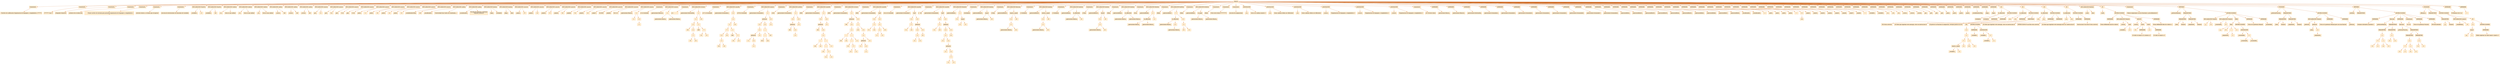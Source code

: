 digraph G {node[shape=box, style=filled, color=blanchedalmond]; edge[color=chocolate3];rankdir=UD 

raiz [ label ="INICIO"];
raiz ->nodo0_com_m;nodo0_com_m [ label ="Comentario "];
nodo0_id_c_m [ label ="/*Archivo de calificacion Organizacion de lenguajes y compiladores 1*******/"];
nodo0_com_m ->nodo0_id_c_m;
raiz ->nodo1_com_m;nodo1_com_m [ label ="Comentario "];
nodo1_id_c_m [ label ="/******** Usac */"];
nodo1_com_m ->nodo1_id_c_m;
raiz ->nodo0_com;nodo0_com [ label ="Comentario "];
nodo0_id_c [ label ="//Segundo Semestre
"];
nodo0_com ->nodo0_id_c;
raiz ->nodo1_com;nodo1_com [ label ="Comentario "];
nodo1_id_c [ label ="/////inicio de la traduccion
"];
nodo1_com ->nodo1_id_c;
raiz ->nodo2_com_m;nodo2_com_m [ label ="Comentario "];
nodo2_id_c_m [ label ="/*
        Primer archivo de entrada para proyecto organizacion de lenguajes y compiladores 1
*/"];
nodo2_com_m ->nodo2_id_c_m;
raiz ->nodo2_com;nodo2_com [ label ="Comentario "];
nodo2_id_c [ label ="//errores lexicos, se tienen que recuperar!
"];
nodo2_com ->nodo2_id_c;
raiz ->nodo3_com;nodo3_com [ label ="Comentario "];
nodo3_id_c [ label ="//seccion de declraciones de funciones de variables
"];
nodo3_com ->nodo3_id_c;
raiz ->nodo0_de;nodo0_de [ label ="DECLARACION NumEro"];
nodo1_id [ label ="_variable1_"];
nodo0_de ->nodo1_id;nodo0_de ->nodo2_op;
nodo2_op [ label ="5"];
raiz ->nodo1_de;nodo1_de [ label ="DECLARACION NumEro"];
nodo2_id [ label ="_variable2_"];
nodo1_de ->nodo2_id;nodo1_de ->nodo5_op;
nodo5_op [ label ="50"];
raiz ->nodo2_de,nodo3_de,nodo4_de;nodo2_de [ label ="DECLARACION CadenA"];
nodo3_id [ label ="_v1_"];
nodo2_de ->nodo3_id;nodo2_de ->nodo8_op;
nodo8_op [ label ="'esta es una cadena'"];
nodo3_de [ label ="DECLARACION CadenA"];
nodo4_id [ label ="_v2_"];
nodo3_de ->nodo4_id;nodo3_de ->nodo11_op;
nodo11_op [ label ="'esta es una cadena'"];
nodo4_de [ label ="DECLARACION CadenA"];
nodo5_id [ label ="_v3_"];
nodo4_de ->nodo5_id;nodo4_de ->nodo14_op;
nodo14_op [ label ="'esta es una cadena'"];
raiz ->nodo5_de;nodo5_de [ label ="DECLARACION cadena"];
nodo6_id [ label ="_curso1_"];
nodo5_de ->nodo6_id;nodo5_de ->nodo17_op;
nodo17_op [ label ="'olc'"];
raiz ->nodo6_de;nodo6_de [ label ="DECLARACION cadena"];
nodo7_id [ label ="_curso2_"];
nodo6_de ->nodo7_id;nodo6_de ->nodo20_op;
nodo20_op [ label ="'olc'"];
raiz ->nodo7_de;nodo7_de [ label ="DECLARACION cadena"];
nodo8_id [ label ="_curso3_"];
nodo7_de ->nodo8_id;nodo7_de ->nodo23_op;
nodo23_op [ label ="'olc'"];
raiz ->nodo8_de;nodo8_de [ label ="DECLARACION numero"];
nodo9_id [ label ="_pi1_"];
nodo8_de ->nodo9_id;nodo8_de ->nodo26_op;
nodo26_op [ label ="3"];
raiz ->nodo9_de;nodo9_de [ label ="DECLARACION numero"];
nodo10_id [ label ="_pi2_"];
nodo9_de ->nodo10_id;nodo9_de ->nodo29_op;
nodo29_op [ label ="3.1"];
raiz ->nodo10_de;nodo10_de [ label ="DECLARACION numero"];
nodo11_id [ label ="_pi3_"];
nodo10_de ->nodo11_id;nodo10_de ->nodo32_op;
nodo32_op [ label ="3.14"];
raiz ->nodo11_de;nodo11_de [ label ="DECLARACION numero"];
nodo12_id [ label ="_pi4_"];
nodo11_de ->nodo12_id;nodo11_de ->nodo35_op;
nodo35_op [ label ="3.141"];
raiz ->nodo12_de;nodo12_de [ label ="DECLARACION numero"];
nodo13_id [ label ="_anio1_"];
nodo12_de ->nodo13_id;nodo12_de ->nodo38_op;
nodo38_op [ label ="1"];
raiz ->nodo13_de;nodo13_de [ label ="DECLARACION numero"];
nodo14_id [ label ="_anio2_"];
nodo13_de ->nodo14_id;nodo13_de ->nodo41_op;
nodo41_op [ label ="9"];
raiz ->nodo14_de;nodo14_de [ label ="DECLARACION numero"];
nodo15_id [ label ="_anio3_"];
nodo14_de ->nodo15_id;nodo14_de ->nodo44_op;
nodo44_op [ label ="4"];
raiz ->nodo15_de;nodo15_de [ label ="DECLARACION numero"];
nodo16_id [ label ="_anio4_"];
nodo15_de ->nodo16_id;nodo15_de ->nodo47_op;
nodo47_op [ label ="5"];
raiz ->nodo16_de;nodo16_de [ label ="DECLARACION numero"];
nodo17_id [ label ="_variableAntesNeg_"];
nodo16_de ->nodo17_id;nodo16_de ->nodo50_op;
nodo50_op [ label ="5.0"];
raiz ->nodo17_de;nodo17_de [ label ="DECLARACION cadena"];
nodo18_id [ label ="_encabezado1_"];
nodo17_de ->nodo18_id;nodo17_de ->nodo53_op;
nodo53_op [ label ="'Universidad San Carlos de Guatemala...;'"];
raiz ->nodo18_de;nodo18_de [ label ="DECLARACION cadena"];
nodo19_id [ label ="_encabezado2_"];
nodo18_de ->nodo19_id;nodo18_de ->nodo56_op;
nodo56_op [ label ="'Escuela de Ciencias y Sistemas
Segundo semestre
'"];
raiz ->nodo19_de;nodo19_de [ label ="DECLARACION boolean"];
nodo20_id [ label ="_flag1_"];
nodo19_de ->nodo20_id;nodo19_de ->nodo59_op;
nodo59_op [ label ="verdadero"];
raiz ->nodo20_de;nodo20_de [ label ="DECLARACION boolean"];
nodo21_id [ label ="_flag2_"];
nodo20_de ->nodo21_id;nodo20_de ->nodo62_op;
nodo62_op [ label ="falso"];
raiz ->nodo21_de;nodo21_de [ label ="DECLARACION caracter"];
nodo22_id [ label ="_name1_"];
nodo21_de ->nodo22_id;nodo21_de ->nodo65_op;
nodo65_op [ label ="'f'"];
raiz ->nodo22_de;nodo22_de [ label ="DECLARACION caracter"];
nodo23_id [ label ="_name2_"];
nodo22_de ->nodo23_id;nodo22_de ->nodo68_op;
nodo68_op [ label ="'e'"];
raiz ->nodo23_de;nodo23_de [ label ="DECLARACION caracter"];
nodo24_id [ label ="_name3_"];
nodo23_de ->nodo24_id;nodo23_de ->nodo71_op;
nodo71_op [ label ="'r'"];
raiz ->nodo24_de,nodo25_de;nodo24_de [ label ="DECLARACION caracter"];
nodo25_id [ label ="_name4_"];
nodo24_de ->nodo25_id;nodo24_de ->nodo74_op;
nodo74_op [ label ="'n'"];
nodo25_de [ label ="DECLARACION caracter"];
nodo26_id [ label ="_name6_"];
nodo25_de ->nodo26_id;nodo25_de ->nodo77_op;
nodo77_op [ label ="'n'"];
raiz ->nodo26_de;nodo26_de [ label ="DECLARACION caracter"];
nodo27_id [ label ="_name5_"];
nodo26_de ->nodo27_id;nodo26_de ->nodo80_op;
nodo80_op [ label ="'a'"];
raiz ->nodo27_de;nodo27_de [ label ="DECLARACION caracter"];
nodo28_id [ label ="_name7_"];
nodo27_de ->nodo28_id;nodo27_de ->nodo83_op;
nodo83_op [ label ="'${100}'"];
raiz ->nodo28_de;nodo28_de [ label ="DECLARACION caracter"];
nodo29_id [ label ="_name8_"];
nodo28_de ->nodo29_id;nodo28_de ->nodo86_op;
nodo86_op [ label ="'${111}'"];
raiz ->nodo29_de;nodo29_de [ label ="DECLARACION numero"];
nodo30_id [ label ="_operaciones1Basica_"];
nodo29_de ->nodo30_id;nodo29_de ->nodo88_op;
nodo88_op [ label ="+"];
nodo88_op ->nodo90_op;
nodo90_op [ label ="1"];

nodo88_op ->nodo92_op;
nodo92_op [ label ="( )"];
nodo92_op ->nodo94_op;
nodo94_op [ label ="1"];


raiz ->nodo4_com;nodo4_com [ label ="Comentario "];
nodo4_id_c [ label ="//2 el resultado
"];
nodo4_com ->nodo4_id_c;
raiz ->nodo30_de;nodo30_de [ label ="DECLARACION numero"];
nodo31_id [ label ="_operaciones1Basica2_"];
nodo30_de ->nodo31_id;nodo30_de ->nodo96_op;
nodo96_op [ label ="+"];
nodo96_op ->nodo98_op;
nodo98_op [ label ="_operaciones1Basica_"];

nodo96_op ->nodo101_op;
nodo101_op [ label ="_operaciones1Basica_"];

raiz ->nodo5_com;nodo5_com [ label ="Comentario "];
nodo5_id_c [ label ="// 4              
"];
nodo5_com ->nodo5_id_c;
raiz ->nodo31_de;nodo31_de [ label ="DECLARACION nUmero"];
nodo32_id [ label ="_operaciones1Intermedia_"];
nodo31_de ->nodo32_id;nodo31_de ->nodo103_op;
nodo103_op [ label ="+"];
nodo103_op ->nodo104_op;
nodo104_op [ label ="+"];
nodo104_op ->nodo105_op;
nodo105_op [ label ="+"];
nodo105_op ->nodo107_op;
nodo107_op [ label ="15"];

nodo105_op ->nodo109_op;
nodo109_op [ label ="( )"];
nodo109_op ->nodo110_op;
nodo110_op [ label ="*"];
nodo110_op ->nodo112_op;
nodo112_op [ label ="9"];

nodo110_op ->nodo115_op;
nodo115_op [ label ="8"];




nodo104_op ->nodo117_op;
nodo117_op [ label ="/"];
nodo117_op ->nodo119_op;
nodo119_op [ label ="200"];

nodo117_op ->nodo121_op;
nodo121_op [ label ="*"];
nodo121_op ->nodo123_op;
nodo123_op [ label ="8"];

nodo121_op ->nodo126_op;
nodo126_op [ label ="3"];




nodo103_op ->nodo129_op;
nodo129_op [ label ="9"];

raiz ->nodo6_com;nodo6_com [ label ="Comentario "];
nodo6_id_c [ label ="//171 el resultado
"];
nodo6_com ->nodo6_id_c;
raiz ->nodo32_de;nodo32_de [ label ="DECLARACION numeRo"];
nodo33_id [ label ="_operaciones1Avanzadas1_"];
nodo32_de ->nodo33_id;nodo32_de ->nodo131_op;
nodo131_op [ label ="( )"];
nodo131_op ->nodo132_op;
nodo132_op [ label ="+"];
nodo132_op ->nodo133_op;
nodo133_op [ label ="+"];
nodo133_op ->nodo134_op;
nodo134_op [ label ="*"];
nodo134_op ->nodo135_op;
nodo135_op [ label ="( )"];
nodo135_op ->nodo136_op;
nodo136_op [ label ="+"];
nodo136_op ->nodo138_op;
nodo138_op [ label ="15"];

nodo136_op ->nodo141_op;
nodo141_op [ label ="9"];



nodo134_op ->nodo144_op;
nodo144_op [ label ="8"];


nodo133_op ->nodo146_op;
nodo146_op [ label ="/"];
nodo146_op ->nodo148_op;
nodo148_op [ label ="200"];

nodo146_op ->nodo150_op;
nodo150_op [ label ="*"];
nodo150_op ->nodo152_op;
nodo152_op [ label ="8"];

nodo150_op ->nodo155_op;
nodo155_op [ label ="3"];




nodo132_op ->nodo158_op;
nodo158_op [ label ="9"];


raiz ->nodo7_com;nodo7_com [ label ="Comentario "];
nodo7_id_c [ label ="//276 el resultado
"];
nodo7_com ->nodo7_id_c;
raiz ->nodo33_de;nodo33_de [ label ="DECLARACION numero"];
nodo34_id [ label ="_operaciones1Avanzadas2_"];
nodo33_de ->nodo34_id;nodo33_de ->nodo160_op;
nodo160_op [ label ="+"];
nodo160_op ->nodo161_op;
nodo161_op [ label ="potencia"];
nodo161_op ->nodo162_op;
nodo162_op [ label ="( )"];
nodo162_op ->nodo163_op;
nodo163_op [ label ="+"];
nodo163_op ->nodo164_op;
nodo164_op [ label ="potencia"];
nodo164_op ->nodo166_op;
nodo166_op [ label ="1"];

nodo164_op ->nodo168_op;
nodo168_op [ label ="( )"];
nodo168_op ->nodo170_op;
nodo170_op [ label ="1"];



nodo163_op ->nodo173_op;
nodo173_op [ label ="2"];



nodo161_op ->nodo175_op;
nodo175_op [ label ="( )"];
nodo175_op ->nodo176_op;
nodo176_op [ label ="-"];
nodo176_op ->nodo177_op;
nodo177_op [ label ="-"];
nodo177_op ->nodo179_op;
nodo179_op [ label ="22.2"];

nodo177_op ->nodo182_op;
nodo182_op [ label ="2.2"];


nodo176_op ->nodo185_op;
nodo185_op [ label ="15"];




nodo160_op ->nodo187_op;
nodo187_op [ label ="( )"];
nodo187_op ->nodo189_op;
nodo189_op [ label ="2"];


raiz ->nodo8_com;nodo8_com [ label ="Comentario "];
nodo8_id_c [ label ="//245
"];
nodo8_com ->nodo8_id_c;
raiz ->nodo34_de;nodo34_de [ label ="DECLARACION nuMero"];
nodo35_id [ label ="_operaciones1Avanzadas3_"];
nodo34_de ->nodo35_id;nodo34_de ->nodo191_op;
nodo191_op [ label ="+"];
nodo191_op ->nodo192_op;
nodo192_op [ label ="( )"];
nodo192_op ->nodo193_op;
nodo193_op [ label ="potencia"];
nodo193_op ->nodo195_op;
nodo195_op [ label ="30"];

nodo193_op ->nodo197_op;
nodo197_op [ label ="( )"];
nodo197_op ->nodo199_op;
nodo199_op [ label ="2"];




nodo191_op ->nodo201_op;
nodo201_op [ label ="( )"];
nodo201_op ->nodo203_op;
nodo203_op [ label ="2"];


raiz ->nodo9_com;nodo9_com [ label ="Comentario "];
nodo9_id_c [ label ="//902
"];
nodo9_com ->nodo9_id_c;
raiz ->nodo35_de;nodo35_de [ label ="DECLARACION numeRo"];
nodo36_id [ label ="_operaciones1Avanzadas4_"];
nodo35_de ->nodo36_id;nodo35_de ->nodo205_op;
nodo205_op [ label ="+"];
nodo205_op ->nodo206_op;
nodo206_op [ label ="( )"];
nodo206_op ->nodo207_op;
nodo207_op [ label ="potencia"];
nodo207_op ->nodo209_op;
nodo209_op [ label ="30"];

nodo207_op ->nodo211_op;
nodo211_op [ label ="( )"];
nodo211_op ->nodo212_op;
nodo212_op [ label ="+"];
nodo212_op ->nodo213_op;
nodo213_op [ label ="-"];
nodo213_op ->nodo215_op;
nodo215_op [ label ="10"];

nodo213_op ->nodo218_op;
nodo218_op [ label ="8"];


nodo212_op ->nodo220_op;
nodo220_op [ label ="-"];
nodo220_op ->nodo221_op;
nodo221_op [ label ="-"];
nodo221_op ->nodo223_op;
nodo223_op [ label ="9"];

nodo221_op ->nodo225_op;
nodo225_op [ label ="*"];
nodo225_op ->nodo227_op;
nodo227_op [ label ="4"];

nodo225_op ->nodo230_op;
nodo230_op [ label ="2"];



nodo220_op ->nodo233_op;
nodo233_op [ label ="1"];






nodo205_op ->nodo235_op;
nodo235_op [ label ="( )"];
nodo235_op ->nodo237_op;
nodo237_op [ label ="2"];


raiz ->nodo10_com;nodo10_com [ label ="Comentario "];
nodo10_id_c [ label ="//902
"];
nodo10_com ->nodo10_id_c;
raiz ->nodo36_de;nodo36_de [ label ="DECLARACION nUmero"];
nodo37_id [ label ="_operaciones1Avanzadas5_"];
nodo36_de ->nodo37_id;nodo36_de ->nodo239_op;
nodo239_op [ label ="+"];
nodo239_op ->nodo240_op;
nodo240_op [ label ="potencia"];
nodo240_op ->nodo242_op;
nodo242_op [ label ="30"];

nodo240_op ->nodo244_op;
nodo244_op [ label ="( )"];
nodo244_op ->nodo245_op;
nodo245_op [ label ="+"];
nodo245_op ->nodo246_op;
nodo246_op [ label ="-"];
nodo246_op ->nodo248_op;
nodo248_op [ label ="10"];

nodo246_op ->nodo251_op;
nodo251_op [ label ="8"];


nodo245_op ->nodo253_op;
nodo253_op [ label ="-"];
nodo253_op ->nodo254_op;
nodo254_op [ label ="-"];
nodo254_op ->nodo256_op;
nodo256_op [ label ="9"];

nodo254_op ->nodo258_op;
nodo258_op [ label ="*"];
nodo258_op ->nodo260_op;
nodo260_op [ label ="4"];

nodo258_op ->nodo263_op;
nodo263_op [ label ="2"];



nodo253_op ->nodo266_op;
nodo266_op [ label ="1"];





nodo239_op ->nodo268_op;
nodo268_op [ label ="( )"];
nodo268_op ->nodo269_op;
nodo269_op [ label ="/"];
nodo269_op ->nodo271_op;
nodo271_op [ label ="15"];

nodo269_op ->nodo273_op;
nodo273_op [ label ="( )"];
nodo273_op ->nodo274_op;
nodo274_op [ label ="+"];
nodo274_op ->nodo275_op;
nodo275_op [ label ="potencia"];
nodo275_op ->nodo277_op;
nodo277_op [ label ="1"];

nodo275_op ->nodo279_op;
nodo279_op [ label ="( )"];
nodo279_op ->nodo281_op;
nodo281_op [ label ="1"];



nodo274_op ->nodo284_op;
nodo284_op [ label ="2"];





raiz ->nodo11_com;nodo11_com [ label ="Comentario "];
nodo11_id_c [ label ="//905
"];
nodo11_com ->nodo11_id_c;
raiz ->nodo37_de;nodo37_de [ label ="DECLARACION numeRo"];
nodo38_id [ label ="_operaciones1Avanzadas6_"];
nodo37_de ->nodo38_id;nodo37_de ->nodo286_op;
nodo286_op [ label ="mod"];
nodo286_op ->nodo287_op;
nodo287_op [ label ="( )"];
nodo287_op ->nodo288_op;
nodo288_op [ label ="*"];
nodo288_op ->nodo290_op;
nodo290_op [ label ="5"];

nodo288_op ->nodo293_op;
nodo293_op [ label ="8"];



nodo286_op ->nodo295_op;
nodo295_op [ label ="( )"];
nodo295_op ->nodo296_op;
nodo296_op [ label ="+"];
nodo296_op ->nodo297_op;
nodo297_op [ label ="+"];
nodo297_op ->nodo299_op;
nodo299_op [ label ="1"];

nodo297_op ->nodo302_op;
nodo302_op [ label ="5"];


nodo296_op ->nodo305_op;
nodo305_op [ label ="6"];



raiz ->nodo12_com;nodo12_com [ label ="Comentario "];
nodo12_id_c [ label ="//4 es el resultado
"];
nodo12_com ->nodo12_id_c;
raiz ->nodo38_de;nodo38_de [ label ="DECLARACION numeRo"];
nodo39_id [ label ="_operaciones1Avanzadas7_"];
nodo38_de ->nodo39_id;nodo38_de ->nodo307_op;
nodo307_op [ label ="mod"];
nodo307_op ->nodo308_op;
nodo308_op [ label ="( )"];
nodo308_op ->nodo309_op;
nodo309_op [ label ="*"];
nodo309_op ->nodo311_op;
nodo311_op [ label ="5"];

nodo309_op ->nodo314_op;
nodo314_op [ label ="8"];



nodo307_op ->nodo316_op;
nodo316_op [ label ="( )"];
nodo316_op ->nodo317_op;
nodo317_op [ label ="potencia"];
nodo317_op ->nodo318_op;
nodo318_op [ label ="( )"];
nodo318_op ->nodo319_op;
nodo319_op [ label ="+"];
nodo319_op ->nodo321_op;
nodo321_op [ label ="5"];

nodo319_op ->nodo324_op;
nodo324_op [ label ="3"];



nodo317_op ->nodo326_op;
nodo326_op [ label ="( )"];
nodo326_op ->nodo328_op;
nodo328_op [ label ="8"];




raiz ->nodo13_com;nodo13_com [ label ="Comentario "];
nodo13_id_c [ label ="//   40
"];
nodo13_com ->nodo13_id_c;
raiz ->nodo39_de;nodo39_de [ label ="DECLARACION numeRo"];
nodo40_id [ label ="_operaciones1Avanzadas8_"];
nodo39_de ->nodo40_id;nodo39_de ->nodo330_op;
nodo330_op [ label ="mod"];
nodo330_op ->nodo331_op;
nodo331_op [ label ="( )"];
nodo331_op ->nodo332_op;
nodo332_op [ label ="*"];
nodo332_op ->nodo334_op;
nodo334_op [ label ="5"];

nodo332_op ->nodo337_op;
nodo337_op [ label ="8"];



nodo330_op ->nodo339_op;
nodo339_op [ label ="( )"];
nodo339_op ->nodo340_op;
nodo340_op [ label ="potencia"];
nodo340_op ->nodo341_op;
nodo341_op [ label ="( )"];
nodo341_op ->nodo342_op;
nodo342_op [ label ="+"];
nodo342_op ->nodo344_op;
nodo344_op [ label ="5"];

nodo342_op ->nodo346_op;
nodo346_op [ label ="( )"];
nodo346_op ->nodo347_op;
nodo347_op [ label ="potencia"];
nodo347_op ->nodo349_op;
nodo349_op [ label ="2"];

nodo347_op ->nodo351_op;
nodo351_op [ label ="( )"];
nodo351_op ->nodo352_op;
nodo352_op [ label ="*"];
nodo352_op ->nodo354_op;
nodo354_op [ label ="2"];

nodo352_op ->nodo357_op;
nodo357_op [ label ="2"];







nodo340_op ->nodo359_op;
nodo359_op [ label ="( )"];
nodo359_op ->nodo361_op;
nodo361_op [ label ="8"];




raiz ->nodo40_de;nodo40_de [ label ="DECLARACION BooleaN"];
nodo41_id [ label ="_operacionRela1_"];
nodo40_de ->nodo41_id;nodo40_de ->nodo363_op;
nodo363_op [ label ="+"];
nodo363_op ->nodo365_op;
nodo365_op [ label ="5"];

nodo363_op ->nodo367_op;
nodo367_op [ label ="mayor"];
nodo367_op ->nodo369_op;
nodo369_op [ label ="5"];

nodo367_op ->nodo372_op;
nodo372_op [ label ="5"];


raiz ->nodo14_com;nodo14_com [ label ="Comentario "];
nodo14_id_c [ label ="//verdadera
"];
nodo14_com ->nodo14_id_c;
raiz ->nodo41_de;nodo41_de [ label ="DECLARACION boolean"];
nodo42_id [ label ="_operacionRela31_"];
nodo41_de ->nodo42_id;nodo41_de ->nodo374_op;
nodo374_op [ label ="mayor"];
nodo374_op ->nodo376_op;
nodo376_op [ label ="_operaciones1Basica_"];

nodo374_op ->nodo379_op;
nodo379_op [ label ="8"];

raiz ->nodo15_com;nodo15_com [ label ="Comentario "];
nodo15_id_c [ label ="// falsa
"];
nodo15_com ->nodo15_id_c;
raiz ->nodo42_de;nodo42_de [ label ="DECLARACION BooLean"];
nodo43_id [ label ="_operacionRela32_"];
nodo42_de ->nodo43_id;nodo42_de ->nodo381_op;
nodo381_op [ label ="mayor_o_igual"];
nodo381_op ->nodo382_op;
nodo382_op [ label ="( )"];
nodo382_op ->nodo383_op;
nodo383_op [ label ="+"];
nodo383_op ->nodo385_op;
nodo385_op [ label ="_operaciones1Basica_"];

nodo383_op ->nodo388_op;
nodo388_op [ label ="6"];



nodo381_op ->nodo391_op;
nodo391_op [ label ="8"];

raiz ->nodo16_com;nodo16_com [ label ="Comentario "];
nodo16_id_c [ label ="// verdadera
"];
nodo16_com ->nodo16_id_c;
raiz ->nodo43_de;nodo43_de [ label ="DECLARACION boolean"];
nodo44_id [ label ="_operacionRela33_"];
nodo43_de ->nodo44_id;nodo43_de ->nodo393_op;
nodo393_op [ label ="menor_o_igual"];
nodo393_op ->nodo394_op;
nodo394_op [ label ="( )"];
nodo394_op ->nodo395_op;
nodo395_op [ label ="+"];
nodo395_op ->nodo397_op;
nodo397_op [ label ="_operaciones1Basica_"];

nodo395_op ->nodo400_op;
nodo400_op [ label ="6"];



nodo393_op ->nodo403_op;
nodo403_op [ label ="8"];

raiz ->nodo17_com;nodo17_com [ label ="Comentario "];
nodo17_id_c [ label ="// verdadera
"];
nodo17_com ->nodo17_id_c;
raiz ->nodo44_de;nodo44_de [ label ="DECLARACION booleAn"];
nodo45_id [ label ="_operacionRela4_"];
nodo44_de ->nodo45_id;nodo44_de ->nodo405_op;
nodo405_op [ label ="es_diferente"];
nodo405_op ->nodo407_op;
nodo407_op [ label ="_operaciones1Basica_"];

nodo405_op ->nodo410_op;
nodo410_op [ label ="8"];

raiz ->nodo18_com;nodo18_com [ label ="Comentario "];
nodo18_id_c [ label ="// falsa
"];
nodo18_com ->nodo18_id_c;
raiz ->nodo45_de;nodo45_de [ label ="DECLARACION boolean"];
nodo46_id [ label ="_operacionRela31_"];
nodo45_de ->nodo46_id;nodo45_de ->nodo412_op;
nodo412_op [ label ="menor"];
nodo412_op ->nodo413_op;
nodo413_op [ label ="( )"];
nodo413_op ->nodo414_op;
nodo414_op [ label ="+"];
nodo414_op ->nodo416_op;
nodo416_op [ label ="_operaciones1Basica_"];

nodo414_op ->nodo419_op;
nodo419_op [ label ="6"];



nodo412_op ->nodo422_op;
nodo422_op [ label ="8"];

raiz ->nodo19_com;nodo19_com [ label ="Comentario "];
nodo19_id_c [ label ="//falsa
"];
nodo19_com ->nodo19_id_c;
raiz ->nodo46_de;nodo46_de [ label ="DECLARACION boolean"];
nodo47_id [ label ="_operacionRela5_"];
nodo46_de ->nodo47_id;nodo46_de ->nodo424_op;
nodo424_op [ label ="es_diferente"];
nodo424_op ->nodo426_op;
nodo426_op [ label ="_operaciones1Basica_"];

nodo424_op ->nodo429_op;
nodo429_op [ label ="_operaciones1Basica_"];

raiz ->nodo20_com;nodo20_com [ label ="Comentario "];
nodo20_id_c [ label ="//true
"];
nodo20_com ->nodo20_id_c;
raiz ->nodo47_de;nodo47_de [ label ="DECLARACION Boolean"];
nodo48_id [ label ="_operacionRela6_"];
nodo47_de ->nodo48_id;nodo47_de ->nodo431_op;
nodo431_op [ label ="+"];
nodo431_op ->nodo432_op;
nodo432_op [ label ="es_diferente"];
nodo432_op ->nodo434_op;
nodo434_op [ label ="_operaciones1Basica_"];

nodo432_op ->nodo437_op;
nodo437_op [ label ="_operaciones1Basica_"];


nodo431_op ->nodo440_op;
nodo440_op [ label ="1"];

raiz ->nodo21_com;nodo21_com [ label ="Comentario "];
nodo21_id_c [ label ="//false
"];
nodo21_com ->nodo21_id_c;
raiz ->nodo48_de;nodo48_de [ label ="DECLARACION boolEan"];
nodo49_id [ label ="_operacionRela7_"];
nodo48_de ->nodo49_id;nodo48_de ->nodo442_op;
nodo442_op [ label ="*"];
nodo442_op ->nodo443_op;
nodo443_op [ label ="es_diferente"];
nodo443_op ->nodo445_op;
nodo445_op [ label ="_operaciones1Basica_"];

nodo443_op ->nodo447_op;
nodo447_op [ label ="( )"];
nodo447_op ->nodo449_op;
nodo449_op [ label ="_operaciones1Basica_"];



nodo442_op ->nodo451_op;
nodo451_op [ label ="( )"];
nodo451_op ->nodo452_op;
nodo452_op [ label ="+"];
nodo452_op ->nodo454_op;
nodo454_op [ label ="8"];

nodo452_op ->nodo457_op;
nodo457_op [ label ="5"];



raiz ->nodo22_com;nodo22_com [ label ="Comentario "];
nodo22_id_c [ label ="//false
"];
nodo22_com ->nodo22_id_c;
raiz ->nodo49_de;nodo49_de [ label ="DECLARACION bOoleAn"];
nodo50_id [ label ="_operacionRela5_"];
nodo49_de ->nodo50_id;nodo49_de ->nodo459_op;
nodo459_op [ label ="es_igual"];
nodo459_op ->nodo461_op;
nodo461_op [ label ="_operaciones1Basica_"];

nodo459_op ->nodo464_op;
nodo464_op [ label ="_operaciones1Basica_"];

raiz ->nodo23_com;nodo23_com [ label ="Comentario "];
nodo23_id_c [ label ="//false
"];
nodo23_com ->nodo23_id_c;
raiz ->nodo3_com_m;nodo3_com_m [ label ="Comentario "];
nodo3_id_c_m [ label ="/*otro error lexico************/"];
nodo3_com_m ->nodo3_id_c_m;
raiz ->nodo24_com;nodo24_com [ label ="Comentario "];
nodo24_id_c [ label ="//seccion de asignaciones
"];
nodo24_com ->nodo24_id_c;
raiz ->nodo0_as;nodo0_as [ label ="ASIGNACION"];
nodo1_ida [ label ="_v1_"];
nodo0_as ->nodo1_ida;nodo0_as ->nodo467_op;
nodo467_op [ label ="'esta es la cadena numero 1'"];
raiz ->nodo1_as,nodo2_as;nodo1_as [ label ="ASIGNACION"];
nodo2_ida [ label ="_v2_"];
nodo1_as ->nodo2_ida;nodo1_as ->nodo470_op;
nodo470_op [ label ="'estas cadenas deben ser diferentes'"];
nodo2_as [ label ="ASIGNACION"];
nodo3_ida [ label ="_v3_"];
nodo2_as ->nodo3_ida;nodo2_as ->nodo473_op;
nodo473_op [ label ="'estas cadenas deben ser diferentes'"];
raiz ->nodo3_as,nodo4_as,nodo5_as;nodo3_as [ label ="ASIGNACION"];
nodo4_ida [ label ="_curso1_"];
nodo3_as ->nodo4_ida;nodo3_as ->nodo476_op;
nodo476_op [ label ="'Organizacion de lenguajes y compiladores 1'"];
nodo4_as [ label ="ASIGNACION"];
nodo5_ida [ label ="_curso2_"];
nodo4_as ->nodo5_ida;nodo4_as ->nodo479_op;
nodo479_op [ label ="'Organizacion de lenguajes y compiladores 1'"];
nodo5_as [ label ="ASIGNACION"];
nodo6_ida [ label ="_curso3_"];
nodo5_as ->nodo6_ida;nodo5_as ->nodo482_op;
nodo482_op [ label ="'Organizacion de lenguajes y compiladores 1'"];
raiz ->nodo25_com;nodo25_com [ label ="Comentario "];
nodo25_id_c [ label ="//31 Errores lexico
"];
nodo25_com ->nodo25_id_c;
raiz ->nodo0_print;nodo0_print [ label ="IMPRIMIR "];
nodo0_print ->nodo485_op;
nodo485_op [ label ="_operaciones1Basica_"];

raiz ->nodo1_print;nodo1_print [ label ="IMPRIMIR "];
nodo1_print ->nodo488_op;
nodo488_op [ label ="_operaciones1Basica2_"];

raiz ->nodo2_print;nodo2_print [ label ="IMPRIMIR "];
nodo2_print ->nodo491_op;
nodo491_op [ label ="_operaciones1Intermedia_"];

raiz ->nodo3_print;nodo3_print [ label ="IMPRIMIR "];
nodo3_print ->nodo494_op;
nodo494_op [ label ="_operaciones1Avanzadas1_"];

raiz ->nodo4_print;nodo4_print [ label ="IMPRIMIR "];
nodo4_print ->nodo497_op;
nodo497_op [ label ="_operaciones1Avanzadas2_"];

raiz ->nodo5_print;nodo5_print [ label ="IMPRIMIR "];
nodo5_print ->nodo500_op;
nodo500_op [ label ="_operaciones1Avanzadas3_"];

raiz ->nodo6_print;nodo6_print [ label ="IMPRIMIR "];
nodo6_print ->nodo503_op;
nodo503_op [ label ="_operaciones1Avanzadas4_"];

raiz ->nodo7_print;nodo7_print [ label ="IMPRIMIR "];
nodo7_print ->nodo506_op;
nodo506_op [ label ="_operaciones1Avanzadas5_"];

raiz ->nodo8_print;nodo8_print [ label ="IMPRIMIR "];
nodo8_print ->nodo509_op;
nodo509_op [ label ="_operaciones1Avanzadas6_"];

raiz ->nodo9_print;nodo9_print [ label ="IMPRIMIR "];
nodo9_print ->nodo512_op;
nodo512_op [ label ="_operaciones1Avanzadas7_"];

raiz ->nodo10_print;nodo10_print [ label ="IMPRIMIR "];
nodo10_print ->nodo515_op;
nodo515_op [ label ="_operaciones1Avanzadas8_"];

raiz ->nodo11_print;nodo11_print [ label ="IMPRIMIR "];
nodo11_print ->nodo518_op;
nodo518_op [ label ="_operacionRela1_"];

raiz ->nodo12_print;nodo12_print [ label ="IMPRIMIR "];
nodo12_print ->nodo521_op;
nodo521_op [ label ="_operacionRela31_"];

raiz ->nodo13_print;nodo13_print [ label ="IMPRIMIR "];
nodo13_print ->nodo524_op;
nodo524_op [ label ="_operacionRela32_"];

raiz ->nodo14_print;nodo14_print [ label ="IMPRIMIR "];
nodo14_print ->nodo527_op;
nodo527_op [ label ="_operacionRela33_"];

raiz ->nodo15_print;nodo15_print [ label ="IMPRIMIR "];
nodo15_print ->nodo530_op;
nodo530_op [ label ="_operacionRela4_"];

raiz ->nodo16_print;nodo16_print [ label ="IMPRIMIR "];
nodo16_print ->nodo533_op;
nodo533_op [ label ="_operacionRela31_"];

raiz ->nodo17_print;nodo17_print [ label ="IMPRIMIR "];
nodo17_print ->nodo536_op;
nodo536_op [ label ="_operacionRela5_"];

raiz ->nodo18_print;nodo18_print [ label ="IMPRIMIR "];
nodo18_print ->nodo539_op;
nodo539_op [ label ="_operacionRela6_"];

raiz ->nodo19_print;nodo19_print [ label ="IMPRIMIR "];
nodo19_print ->nodo542_op;
nodo542_op [ label ="_operacionRela7_"];

raiz ->nodo20_print;nodo20_print [ label ="IMPRIMIR "];
nodo20_print ->nodo545_op;
nodo545_op [ label ="_operacionRela5_"];

raiz ->nodo21_print;nodo21_print [ label ="IMPRIMIR "];
nodo21_print ->nodo548_op;
nodo548_op [ label ="_encabezado1_"];

raiz ->nodo22_print;nodo22_print [ label ="IMPRIMIR "];
nodo22_print ->nodo551_op;
nodo551_op [ label ="_encabezado2_"];

raiz ->nodo23_print;nodo23_print [ label ="IMPRIMIR "];
nodo23_print ->nodo554_op;
nodo554_op [ label ="'...'"];

raiz ->nodo24_print;nodo24_print [ label ="IMPRIMIR "];
nodo24_print ->nodo557_op;
nodo557_op [ label ="_anio1_"];

raiz ->nodo25_print;nodo25_print [ label ="IMPRIMIR "];
nodo25_print ->nodo560_op;
nodo560_op [ label ="_anio2_"];

raiz ->nodo26_print;nodo26_print [ label ="IMPRIMIR "];
nodo26_print ->nodo563_op;
nodo563_op [ label ="_anio3_"];

raiz ->nodo27_print;nodo27_print [ label ="IMPRIMIR "];
nodo27_print ->nodo566_op;
nodo566_op [ label ="_anio4_"];

raiz ->nodo28_print;nodo28_print [ label ="IMPRIMIR "];
nodo28_print ->nodo569_op;
nodo569_op [ label ="'.'"];

raiz ->nodo29_print;nodo29_print [ label ="IMPRIMIR "];
nodo29_print ->nodo571_op;
nodo571_op [ label ="( )"];
nodo571_op ->nodo573_op;
nodo573_op [ label ="_v3_"];


raiz ->nodo30_print;nodo30_print [ label ="IMPRIMIR "];
nodo30_print ->nodo576_op;
nodo576_op [ label ="_name1_"];

raiz ->nodo31_print;nodo31_print [ label ="IMPRIMIR "];
nodo31_print ->nodo579_op;
nodo579_op [ label ="_name2_"];

raiz ->nodo32_print;nodo32_print [ label ="IMPRIMIR "];
nodo32_print ->nodo582_op;
nodo582_op [ label ="_name3_"];

raiz ->nodo33_print;nodo33_print [ label ="IMPRIMIR "];
nodo33_print ->nodo585_op;
nodo585_op [ label ="_name4_"];

raiz ->nodo34_print;nodo34_print [ label ="IMPRIMIR "];
nodo34_print ->nodo588_op;
nodo588_op [ label ="_name5_"];

raiz ->nodo35_print;nodo35_print [ label ="IMPRIMIR "];
nodo35_print ->nodo591_op;
nodo591_op [ label ="_name6_"];

raiz ->nodo36_print;nodo36_print [ label ="IMPRIMIR "];
nodo36_print ->nodo594_op;
nodo594_op [ label ="_name7_"];

raiz ->nodo37_print;nodo37_print [ label ="IMPRIMIR "];
nodo37_print ->nodo597_op;
nodo597_op [ label ="_name8_"];

raiz ->nodo38_print;nodo38_print [ label ="IMPRIMIR "];
nodo38_print ->nodo600_op;
nodo600_op [ label ="'.'"];

raiz ->nodo39_print;nodo39_print [ label ="IMPRIMIR "];
nodo39_print ->nodo603_op;
nodo603_op [ label ="_variable1_"];

raiz ->nodo40_print;nodo40_print [ label ="IMPRIMIR "];
nodo40_print ->nodo606_op;
nodo606_op [ label ="_variable2_"];

raiz ->nodo41_print;nodo41_print [ label ="IMPRIMIR "];
nodo41_print ->nodo609_op;
nodo609_op [ label ="_v1_"];

raiz ->nodo42_print;nodo42_print [ label ="IMPRIMIR "];
nodo42_print ->nodo612_op;
nodo612_op [ label ="_v2_"];

raiz ->nodo43_print;nodo43_print [ label ="IMPRIMIR "];
nodo43_print ->nodo615_op;
nodo615_op [ label ="_v3_"];

raiz ->nodo44_print;nodo44_print [ label ="IMPRIMIR "];
nodo44_print ->nodo618_op;
nodo618_op [ label ="_curso1_"];

raiz ->nodo45_print;nodo45_print [ label ="IMPRIMIR "];
nodo45_print ->nodo621_op;
nodo621_op [ label ="_curso2_"];

raiz ->nodo46_print;nodo46_print [ label ="IMPRIMIR "];
nodo46_print ->nodo624_op;
nodo624_op [ label ="_curso3_"];

raiz ->nodo47_print;nodo47_print [ label ="IMPRIMIR "];
nodo47_print ->nodo627_op;
nodo627_op [ label ="_pi1_"];

raiz ->nodo48_print;nodo48_print [ label ="IMPRIMIR "];
nodo48_print ->nodo630_op;
nodo630_op [ label ="_pi2_"];

raiz ->nodo49_print;nodo49_print [ label ="IMPRIMIR "];
nodo49_print ->nodo633_op;
nodo633_op [ label ="_pi3_"];

raiz ->nodo50_print;nodo50_print [ label ="IMPRIMIR "];
nodo50_print ->nodo636_op;
nodo636_op [ label ="_pi4_"];

raiz ->nodo51_print;nodo51_print [ label ="IMPRIMIR "];
nodo51_print ->nodo639_op;
nodo639_op [ label ="_anio1_"];

raiz ->nodo52_print;nodo52_print [ label ="IMPRIMIR "];
nodo52_print ->nodo642_op;
nodo642_op [ label ="_anio2_"];

raiz ->nodo53_print;nodo53_print [ label ="IMPRIMIR "];
nodo53_print ->nodo645_op;
nodo645_op [ label ="_anio3_"];

raiz ->nodo54_print;nodo54_print [ label ="IMPRIMIR "];
nodo54_print ->nodo648_op;
nodo648_op [ label ="_anio4_"];

raiz ->nodo55_print;nodo55_print [ label ="IMPRIMIR "];
nodo55_print ->nodo651_op;
nodo651_op [ label ="_variableAntesNeg_"];

raiz ->nodo56_print;nodo56_print [ label ="IMPRIMIR "];
nodo56_print ->nodo654_op;
nodo654_op [ label ="_flag1_"];

raiz ->nodo57_print;nodo57_print [ label ="IMPRIMIR "];
nodo57_print ->nodo657_op;
nodo657_op [ label ="_flag2_"];

raiz ->nodo0_si;nodo0_si [ label ="SI "];
nodo0_si ->nodo659_op;
nodo659_op [ label ="es_diferente"];
nodo659_op ->nodo661_op;
nodo661_op [ label ="verdadero"];

nodo659_op ->nodo664_op;
nodo664_op [ label ="verdadero"];

nodo0_instru_si [ label ="INSTRUCCIONES"];
nodo0_si ->nodo0_instru_si;nodo0_instru_si ->nodo58_print;nodo58_print [ label ="IMPRIMIR "];
nodo58_print ->nodo667_op;
nodo667_op [ label ="'El if esta correcto'"];

nodo0_instru_si ->nodo59_print;nodo59_print [ label ="IMPRIMIR "];
nodo59_print ->nodo670_op;
nodo670_op [ label ="'no tiene que imprimir este mensaje, error en instruccion if'"];

raiz ->nodo4_si;nodo4_si [ label ="SI "];
nodo4_si ->nodo672_op;
nodo672_op [ label ="es_diferente"];
nodo672_op ->nodo674_op;
nodo674_op [ label ="_v1_"];

nodo672_op ->nodo677_op;
nodo677_op [ label ="_v2_"];

nodo4_instru_si [ label ="INSTRUCCIONES"];
nodo4_si ->nodo4_instru_si;nodo4_instru_si ->nodo60_print;nodo60_print [ label ="IMPRIMIR "];
nodo60_print ->nodo680_op;
nodo680_op [ label ="'Al parecer no funciona la asignacion, restame puntos en el if'"];

nodo4_instru_si ->nodo0_mi;nodo0_mi [ label ="MIENTRAS "];
nodo0_mi ->nodo682_op;
nodo682_op [ label ="not"];
nodo682_op ->nodo683_op;
nodo683_op [ label ="( )"];
nodo683_op ->nodo684_op;
nodo684_op [ label ="+"];
nodo684_op ->nodo685_op;
nodo685_op [ label ="*"];
nodo685_op ->nodo686_op;
nodo686_op [ label ="mayor_o_igual"];
nodo686_op ->nodo688_op;
nodo688_op [ label ="_variable1_"];

nodo686_op ->nodo691_op;
nodo691_op [ label ="5"];


nodo685_op ->nodo694_op;
nodo694_op [ label ="5"];


nodo684_op ->nodo696_op;
nodo696_op [ label ="/"];
nodo696_op ->nodo698_op;
nodo698_op [ label ="8"];

nodo696_op ->nodo701_op;
nodo701_op [ label ="2"];




nodo0_instru [ label ="INSTRUCCIONES"];
nodo0_mi ->nodo0_instru;nodo0_instru ->nodo61_print;nodo61_print [ label ="IMPRIMIR "];
nodo61_print ->nodo704_op;
nodo704_op [ label ="_variable1_"];

nodo0_instru ->nodo6_as;nodo6_as [ label ="ASIGNACION"];
nodo7_ida [ label ="_variable1_"];
nodo6_as ->nodo7_ida;nodo6_as ->nodo706_op;
nodo706_op [ label ="+"];
nodo706_op ->nodo708_op;
nodo708_op [ label ="_variable1_"];

nodo706_op ->nodo711_op;
nodo711_op [ label ="1"];

raiz ->nodo7_si;nodo7_si [ label ="SI "];
nodo7_si ->nodo713_op;
nodo713_op [ label ="es_diferente"];
nodo713_op ->nodo715_op;
nodo715_op [ label ="_v1_"];

nodo713_op ->nodo718_op;
nodo718_op [ label ="_v2_"];

nodo7_instru_si [ label ="INSTRUCCIONES"];
nodo7_si ->nodo7_instru_si;nodo7_instru_si ->nodo62_print;nodo62_print [ label ="IMPRIMIR "];
nodo62_print ->nodo721_op;
nodo721_op [ label ="'no tiene que imprimir este mensaje, error en instruccion if'"];

nodo7_instru_si ->nodo63_print;nodo63_print [ label ="IMPRIMIR "];
nodo63_print ->nodo724_op;
nodo724_op [ label ="'INTRUCCION IF con Else esta correcta'"];

raiz ->nodo11_si;nodo11_si [ label ="SI "];
nodo11_si ->nodo726_op;
nodo726_op [ label ="es_diferente"];
nodo726_op ->nodo728_op;
nodo728_op [ label ="_v1_"];

nodo726_op ->nodo731_op;
nodo731_op [ label ="_v2_"];

nodo11_instru_si [ label ="INSTRUCCIONES"];
nodo11_si ->nodo11_instru_si;nodo11_instru_si ->nodo64_print;nodo64_print [ label ="IMPRIMIR "];
nodo64_print ->nodo734_op;
nodo734_op [ label ="'no tiene que imprimir este mensaje,error en l aintruccion if'"];

nodo11_instru_si ->nodo65_print;nodo65_print [ label ="IMPRIMIR "];
nodo65_print ->nodo737_op;
nodo737_op [ label ="'Instruccion if con else if esta correcta'"];

raiz ->nodo50_de;nodo50_de [ label ="DECLARACION Boolean"];
nodo51_id [ label ="_varB_"];
nodo50_de ->nodo51_id;nodo50_de ->nodo740_op;
nodo740_op [ label ="falso"];
raiz ->nodo15_si;nodo15_si [ label ="SI "];
nodo15_si ->nodo743_op;
nodo743_op [ label ="_varB_"];
nodo15_instru_si [ label ="INSTRUCCIONES"];
nodo15_si ->nodo15_instru_si;nodo15_instru_si ->nodo66_print;nodo66_print [ label ="IMPRIMIR "];
nodo66_print ->nodo746_op;
nodo746_op [ label ="'Estas definiendo mal los valores'"];

nodo15_instru_si ->nodo51_de;nodo51_de [ label ="DECLARACION Numero"];
nodo52_id [ label ="_varaux_"];
nodo51_de ->nodo52_id;nodo51_de ->nodo748_op;
nodo748_op [ label ="mod"];
nodo748_op ->nodo750_op;
nodo750_op [ label ="_variable1_"];

nodo748_op ->nodo753_op;
nodo753_op [ label ="2"];

nodo15_instru_si ->nodo0_seg;nodo0_seg [ label ="SEGUN "];
nodo0_seg ->nodo756_op;
nodo756_op [ label ="_varaux_"];
nodo0_seg ->nodo0_cas;
nodo0_cas [ label ="CASO "];
nodo0_cas ->nodo759_op;
nodo759_op [ label ="0"];
nodo0_cas ->nodo67_print;nodo67_print [ label ="IMPRIMIR "];
nodo67_print ->nodo762_op;
nodo762_op [ label ="'el valor es mayor a 0 y menos a 2'"];

nodo0_seg ->nodo1_cas;
nodo1_cas [ label ="CASO "];
nodo1_cas ->nodo765_op;
nodo765_op [ label ="2"];
nodo1_cas ->nodo68_print;nodo68_print [ label ="IMPRIMIR "];
nodo68_print ->nodo768_op;
nodo768_op [ label ="'el valor es mayor a 2'"];

nodo15_instru_si ->nodo69_print;nodo69_print [ label ="IMPRIMIR "];
nodo69_print ->nodo771_op;
nodo771_op [ label ="'Estas definiendo bien los valores c:'"];

raiz ->nodo4_com_m;nodo4_com_m [ label ="Comentario "];
nodo4_id_c_m [ label ="/*Ahora empezamos con las funciones y procedimientos*/"];
nodo4_com_m ->nodo4_id_c_m;
raiz ->nodo0_met;nodo0_met [ label ="METODO "];
nodo1_id_met [ label ="_potenciaManual_"];
nodo0_met ->nodo1_id_met;nodo0_param_m [ label ="PARAMETROS"];
nodo0_met ->nodo0_param_m;nodo0_param_m ->nodo0_para;
nodo0_para [ label ="PARAMETRO"];
nodo0_para ->nodo0_para_id
nodo0_para_id [ label ="_base_"];
nodo0_para ->nodo0_para_tip_d
nodo0_para_tip_d [ label ="Numero"];
nodo0_param_m ->nodo1_para;
nodo1_para [ label ="PARAMETRO"];
nodo1_para ->nodo1_para_id
nodo1_para_id [ label ="_exponente_"];
nodo1_para ->nodo1_para_tip_d
nodo1_para_tip_d [ label ="Numero"];
nodo0_instru_met [ label ="INSTRUCCIONES"];
nodo0_met ->nodo0_instru_met;nodo0_instru_met ->nodo52_de;nodo52_de [ label ="DECLARACION Numero"];
nodo53_id [ label ="_i_"];
nodo52_de ->nodo53_id;nodo52_de ->nodo774_op;
nodo774_op [ label ="0"];
nodo0_instru_met ->nodo53_de;nodo53_de [ label ="DECLARACION Numero"];
nodo54_id [ label ="_acumulado_"];
nodo53_de ->nodo54_id;nodo53_de ->nodo777_op;
nodo777_op [ label ="0"];
nodo0_instru_met ->nodo0_for;
nodo0_for [ label ="PARA "];
nodo0_cfor [ label ="Para "];
nodo0_for ->nodo0_cfor;nodo0_id_for [ label ="_i_"];
nodo0_cfor ->nodo0_id_for;nodo0_cfor ->nodo780_op;
nodo780_op [ label ="0"];
nodo0_cfor ->nodo782_op;
nodo782_op [ label ="-"];
nodo782_op ->nodo784_op;
nodo784_op [ label ="_exponente_"];

nodo782_op ->nodo787_op;
nodo787_op [ label ="1"];

nodo0_instru_for [ label ="INSTRUCCIONES"];
nodo0_for ->nodo0_instru_for;nodo0_inc_for [ label ="1"];
nodo0_cfor ->nodo0_inc_for;nodo0_instru_for ->nodo7_as;nodo7_as [ label ="ASIGNACION"];
nodo8_ida [ label ="_acumulado_"];
nodo7_as ->nodo8_ida;nodo7_as ->nodo789_op;
nodo789_op [ label ="+"];
nodo789_op ->nodo791_op;
nodo791_op [ label ="_acumulado_"];

nodo789_op ->nodo794_op;
nodo794_op [ label ="_acumulado_"];

nodo0_instru_met ->nodo70_print;nodo70_print [ label ="IMPRIMIR "];
nodo70_print ->nodo797_op;
nodo797_op [ label ="' Esta es la potencia Manual'"];

nodo0_instru_met ->nodo71_print;nodo71_print [ label ="IMPRIMIR "];
nodo71_print ->nodo800_op;
nodo800_op [ label ="_acumulado_"];

raiz ->nodo0_fun;nodo0_fun [ label ="FUNCION "];
nodo1_id_fun [ label ="_potenciaFuncion_"];
nodo0_fun ->nodo1_id_fun;nodo0_param [ label ="PARAMETROS"];
nodo0_fun ->nodo0_param;nodo0_param ->nodo2_para;
nodo2_para [ label ="PARAMETRO"];
nodo2_para ->nodo2_para_id
nodo2_para_id [ label ="_base_"];
nodo2_para ->nodo2_para_tip_d
nodo2_para_tip_d [ label ="Numero"];
nodo0_param ->nodo3_para;
nodo3_para [ label ="PARAMETRO"];
nodo3_para ->nodo3_para_id
nodo3_para_id [ label ="_exponente_"];
nodo3_para ->nodo3_para_tip_d
nodo3_para_tip_d [ label ="Numero"];
nodo0_instru_fun [ label ="INSTRUCCIONES"];
nodo0_fun ->nodo0_instru_fun;nodo0_instru_fun ->nodo54_de;nodo54_de [ label ="DECLARACION Numero"];
nodo55_id [ label ="_potencia_"];
nodo54_de ->nodo55_id;nodo54_de ->nodo802_op;
nodo802_op [ label ="potencia"];
nodo802_op ->nodo804_op;
nodo804_op [ label ="_base_"];

nodo802_op ->nodo806_op;
nodo806_op [ label ="( )"];
nodo806_op ->nodo808_op;
nodo808_op [ label ="_exponente_"];


nodo0_instru_fun ->nodo72_print;nodo72_print [ label ="IMPRIMIR "];
nodo72_print ->nodo811_op;
nodo811_op [ label ="' Esta es la potencia Manual pero con una funcion'"];

nodo0_instru_fun ->nodo73_print;nodo73_print [ label ="IMPRIMIR "];
nodo73_print ->nodo814_op;
nodo814_op [ label ="_potencia_"];

raiz ->nodo2_met;nodo2_met [ label ="METODO "];
nodo3_id_met [ label ="_metodo_"];
nodo2_met ->nodo3_id_met;nodo2_param_m [ label ="PARAMETROS"];
nodo2_met ->nodo2_param_m;nodo2_instru_met [ label ="INSTRUCCIONES"];
nodo2_met ->nodo2_instru_met;nodo2_instru_met ->nodo74_print;nodo74_print [ label ="IMPRIMIR "];
nodo74_print ->nodo817_op;
nodo817_op [ label ="'estamos entrando al metodo 1'"];

nodo2_instru_met ->nodo0_eje;nodo0_eje [ label ="Ejecutar "];
nodo1_id_ej [ label ="_potenciaManual_"];
nodo0_eje ->nodo1_id_ej;nodo0_param_ej [ label ="PARAMETROS"];
nodo0_eje ->nodo0_param_ej;nodo0_param_ej ->nodo0_par;
nodo0_par [ label ="PARAMETRO"];
nodo0_par ->nodo819_op;
nodo819_op [ label ="+"];
nodo819_op ->nodo820_op;
nodo820_op [ label ="*"];
nodo820_op ->nodo822_op;
nodo822_op [ label ="3"];

nodo820_op ->nodo825_op;
nodo825_op [ label ="1"];


nodo819_op ->nodo827_op;
nodo827_op [ label ="/"];
nodo827_op ->nodo829_op;
nodo829_op [ label ="4"];

nodo827_op ->nodo832_op;
nodo832_op [ label ="2"];



nodo0_param_ej ->nodo1_par;
nodo1_par [ label ="PARAMETRO"];
nodo1_par ->nodo834_op;
nodo834_op [ label ="+"];
nodo834_op ->nodo836_op;
nodo836_op [ label ="3"];

nodo834_op ->nodo839_op;
nodo839_op [ label ="2"];


nodo2_instru_met ->nodo75_print;nodo75_print [ label ="IMPRIMIR "];
nodo75_print ->nodo2_eje;nodo2_eje [ label ="Ejecutar "];
nodo3_id_ej [ label ="_potenciaFuncion_"];
nodo2_eje ->nodo3_id_ej;nodo2_param_ej [ label ="PARAMETROS"];
nodo2_eje ->nodo2_param_ej;nodo2_param_ej ->nodo2_par;
nodo2_par [ label ="PARAMETRO"];
nodo2_par ->nodo842_op;
nodo842_op [ label ="+"];
nodo842_op ->nodo843_op;
nodo843_op [ label ="*"];
nodo843_op ->nodo845_op;
nodo845_op [ label ="3"];

nodo843_op ->nodo848_op;
nodo848_op [ label ="1"];


nodo842_op ->nodo850_op;
nodo850_op [ label ="/"];
nodo850_op ->nodo852_op;
nodo852_op [ label ="4"];

nodo850_op ->nodo855_op;
nodo855_op [ label ="2"];



nodo2_param_ej ->nodo3_par;
nodo3_par [ label ="PARAMETRO"];
nodo3_par ->nodo857_op;
nodo857_op [ label ="+"];
nodo857_op ->nodo859_op;
nodo859_op [ label ="3"];

nodo857_op ->nodo862_op;
nodo862_op [ label ="2"];



nodo2_instru_met ->nodo26_com;nodo26_com [ label ="Comentario "];
nodo26_id_c [ label ="//3,125
"];
nodo26_com ->nodo26_id_c;
nodo2_instru_met ->nodo76_print;nodo76_print [ label ="IMPRIMIR "];
nodo76_print ->nodo865_op;
nodo865_op [ label ="' Esta es la potencia Funcion'"];

nodo2_instru_met ->nodo77_print;nodo77_print [ label ="IMPRIMIR "];
nodo77_print ->nodo868_op;
nodo868_op [ label ="'FIN del metodo1'"];

raiz ->nodo2_fun;nodo2_fun [ label ="FUNCION "];
nodo3_id_fun [ label ="_fibonacci_"];
nodo2_fun ->nodo3_id_fun;nodo2_param [ label ="PARAMETROS"];
nodo2_fun ->nodo2_param;nodo2_param ->nodo4_para;
nodo4_para [ label ="PARAMETRO"];
nodo4_para ->nodo4_para_id
nodo4_para_id [ label ="_n_"];
nodo4_para ->nodo4_para_tip_d
nodo4_para_tip_d [ label ="Numero"];
nodo2_instru_fun [ label ="INSTRUCCIONES"];
nodo2_fun ->nodo2_instru_fun;nodo2_instru_fun ->nodo55_de;nodo55_de [ label ="DECLARACION numero"];
nodo56_id [ label ="_variablemia_"];
nodo55_de ->nodo56_id;nodo55_de ->nodo871_op;
nodo871_op [ label ="0"];
nodo2_instru_fun ->nodo21_si;nodo21_si [ label ="SI "];
nodo21_si ->nodo873_op;
nodo873_op [ label ="( )"];
nodo873_op ->nodo874_op;
nodo874_op [ label ="mayor"];
nodo874_op ->nodo876_op;
nodo876_op [ label ="_n_"];

nodo874_op ->nodo879_op;
nodo879_op [ label ="1"];


nodo21_instru_si [ label ="INSTRUCCIONES"];
nodo21_si ->nodo21_instru_si;nodo21_instru_si ->nodo78_print;nodo78_print [ label ="IMPRIMIR "];
nodo78_print ->nodo882_op;
nodo882_op [ label ="'Debes ingresar un valor mayor o igual a 1'"];

raiz ->nodo79_print;nodo79_print [ label ="IMPRIMIR "];
nodo79_print ->nodo885_op;
nodo885_op [ label ="'El fibonacci de 5 es '"];

raiz ->nodo80_print;nodo80_print [ label ="IMPRIMIR "];
nodo80_print ->nodo888_op;
nodo888_op [ label ="'.'"];



}
